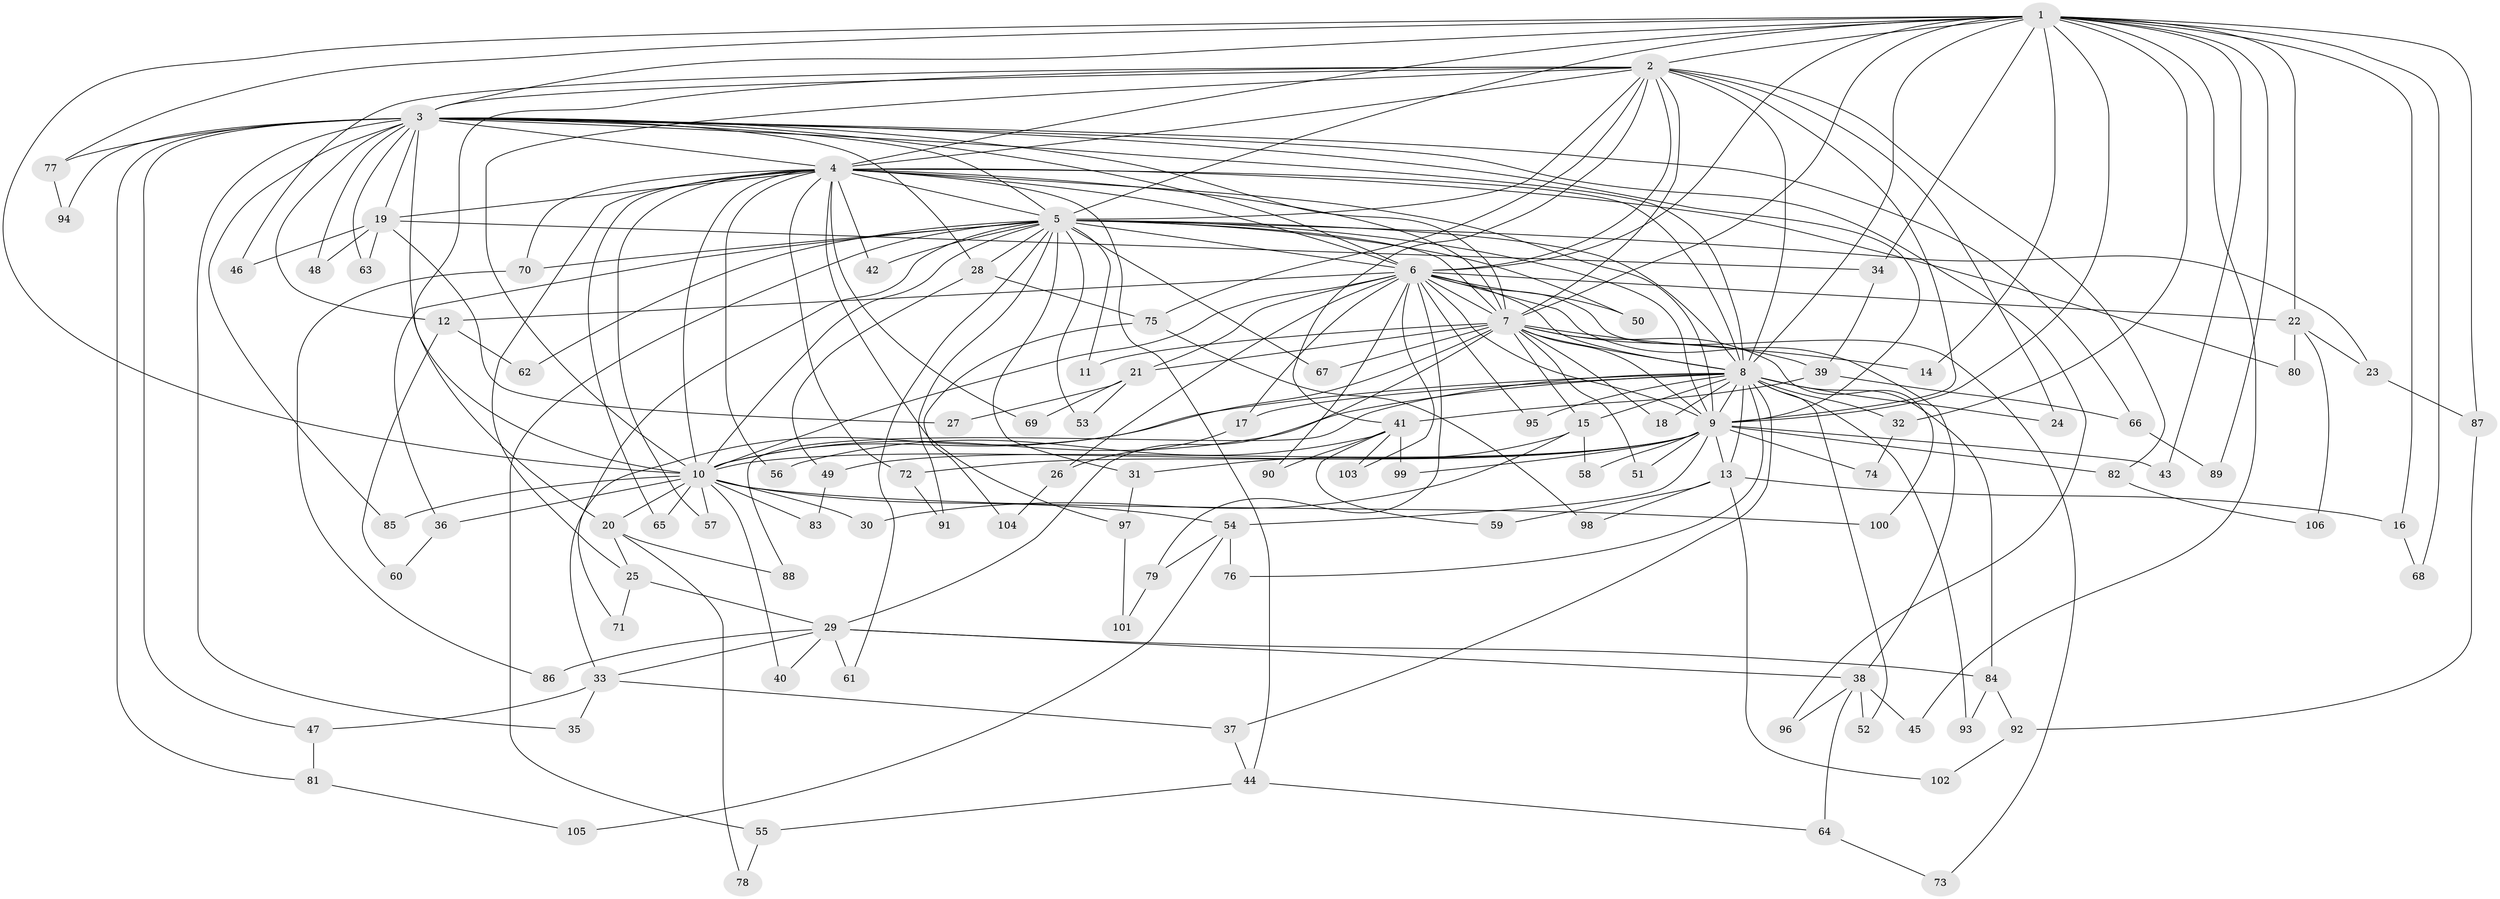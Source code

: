 // coarse degree distribution, {17: 0.03773584905660377, 22: 0.018867924528301886, 16: 0.018867924528301886, 18: 0.03773584905660377, 15: 0.03773584905660377, 14: 0.018867924528301886, 2: 0.39622641509433965, 6: 0.018867924528301886, 5: 0.11320754716981132, 3: 0.1320754716981132, 4: 0.07547169811320754, 7: 0.05660377358490566, 1: 0.03773584905660377}
// Generated by graph-tools (version 1.1) at 2025/17/03/04/25 18:17:19]
// undirected, 106 vertices, 237 edges
graph export_dot {
graph [start="1"]
  node [color=gray90,style=filled];
  1;
  2;
  3;
  4;
  5;
  6;
  7;
  8;
  9;
  10;
  11;
  12;
  13;
  14;
  15;
  16;
  17;
  18;
  19;
  20;
  21;
  22;
  23;
  24;
  25;
  26;
  27;
  28;
  29;
  30;
  31;
  32;
  33;
  34;
  35;
  36;
  37;
  38;
  39;
  40;
  41;
  42;
  43;
  44;
  45;
  46;
  47;
  48;
  49;
  50;
  51;
  52;
  53;
  54;
  55;
  56;
  57;
  58;
  59;
  60;
  61;
  62;
  63;
  64;
  65;
  66;
  67;
  68;
  69;
  70;
  71;
  72;
  73;
  74;
  75;
  76;
  77;
  78;
  79;
  80;
  81;
  82;
  83;
  84;
  85;
  86;
  87;
  88;
  89;
  90;
  91;
  92;
  93;
  94;
  95;
  96;
  97;
  98;
  99;
  100;
  101;
  102;
  103;
  104;
  105;
  106;
  1 -- 2;
  1 -- 3;
  1 -- 4;
  1 -- 5;
  1 -- 6;
  1 -- 7;
  1 -- 8;
  1 -- 9;
  1 -- 10;
  1 -- 14;
  1 -- 16;
  1 -- 22;
  1 -- 32;
  1 -- 34;
  1 -- 43;
  1 -- 45;
  1 -- 68;
  1 -- 77;
  1 -- 87;
  1 -- 89;
  2 -- 3;
  2 -- 4;
  2 -- 5;
  2 -- 6;
  2 -- 7;
  2 -- 8;
  2 -- 9;
  2 -- 10;
  2 -- 20;
  2 -- 24;
  2 -- 41;
  2 -- 46;
  2 -- 75;
  2 -- 82;
  3 -- 4;
  3 -- 5;
  3 -- 6;
  3 -- 7;
  3 -- 8;
  3 -- 9;
  3 -- 10;
  3 -- 12;
  3 -- 19;
  3 -- 28;
  3 -- 35;
  3 -- 47;
  3 -- 48;
  3 -- 63;
  3 -- 66;
  3 -- 77;
  3 -- 81;
  3 -- 85;
  3 -- 94;
  3 -- 96;
  4 -- 5;
  4 -- 6;
  4 -- 7;
  4 -- 8;
  4 -- 9;
  4 -- 10;
  4 -- 19;
  4 -- 25;
  4 -- 42;
  4 -- 44;
  4 -- 56;
  4 -- 57;
  4 -- 65;
  4 -- 69;
  4 -- 70;
  4 -- 72;
  4 -- 80;
  4 -- 97;
  5 -- 6;
  5 -- 7;
  5 -- 8;
  5 -- 9;
  5 -- 10;
  5 -- 11;
  5 -- 23;
  5 -- 28;
  5 -- 31;
  5 -- 36;
  5 -- 42;
  5 -- 50;
  5 -- 53;
  5 -- 55;
  5 -- 61;
  5 -- 62;
  5 -- 67;
  5 -- 70;
  5 -- 71;
  5 -- 91;
  6 -- 7;
  6 -- 8;
  6 -- 9;
  6 -- 10;
  6 -- 12;
  6 -- 17;
  6 -- 21;
  6 -- 22;
  6 -- 26;
  6 -- 38;
  6 -- 50;
  6 -- 73;
  6 -- 79;
  6 -- 90;
  6 -- 95;
  6 -- 103;
  7 -- 8;
  7 -- 9;
  7 -- 10;
  7 -- 11;
  7 -- 14;
  7 -- 15;
  7 -- 18;
  7 -- 21;
  7 -- 29;
  7 -- 39;
  7 -- 51;
  7 -- 67;
  7 -- 100;
  8 -- 9;
  8 -- 10;
  8 -- 13;
  8 -- 15;
  8 -- 17;
  8 -- 18;
  8 -- 24;
  8 -- 32;
  8 -- 33;
  8 -- 37;
  8 -- 52;
  8 -- 76;
  8 -- 84;
  8 -- 88;
  8 -- 93;
  8 -- 95;
  9 -- 10;
  9 -- 13;
  9 -- 43;
  9 -- 49;
  9 -- 51;
  9 -- 54;
  9 -- 58;
  9 -- 72;
  9 -- 74;
  9 -- 82;
  9 -- 99;
  10 -- 20;
  10 -- 30;
  10 -- 36;
  10 -- 40;
  10 -- 54;
  10 -- 57;
  10 -- 65;
  10 -- 83;
  10 -- 85;
  10 -- 100;
  12 -- 60;
  12 -- 62;
  13 -- 16;
  13 -- 59;
  13 -- 98;
  13 -- 102;
  15 -- 30;
  15 -- 31;
  15 -- 58;
  16 -- 68;
  17 -- 26;
  19 -- 27;
  19 -- 34;
  19 -- 46;
  19 -- 48;
  19 -- 63;
  20 -- 25;
  20 -- 78;
  20 -- 88;
  21 -- 27;
  21 -- 53;
  21 -- 69;
  22 -- 23;
  22 -- 80;
  22 -- 106;
  23 -- 87;
  25 -- 29;
  25 -- 71;
  26 -- 104;
  28 -- 49;
  28 -- 75;
  29 -- 33;
  29 -- 38;
  29 -- 40;
  29 -- 61;
  29 -- 84;
  29 -- 86;
  31 -- 97;
  32 -- 74;
  33 -- 35;
  33 -- 37;
  33 -- 47;
  34 -- 39;
  36 -- 60;
  37 -- 44;
  38 -- 45;
  38 -- 52;
  38 -- 64;
  38 -- 96;
  39 -- 41;
  39 -- 66;
  41 -- 56;
  41 -- 59;
  41 -- 90;
  41 -- 99;
  41 -- 103;
  44 -- 55;
  44 -- 64;
  47 -- 81;
  49 -- 83;
  54 -- 76;
  54 -- 79;
  54 -- 105;
  55 -- 78;
  64 -- 73;
  66 -- 89;
  70 -- 86;
  72 -- 91;
  75 -- 98;
  75 -- 104;
  77 -- 94;
  79 -- 101;
  81 -- 105;
  82 -- 106;
  84 -- 92;
  84 -- 93;
  87 -- 92;
  92 -- 102;
  97 -- 101;
}
